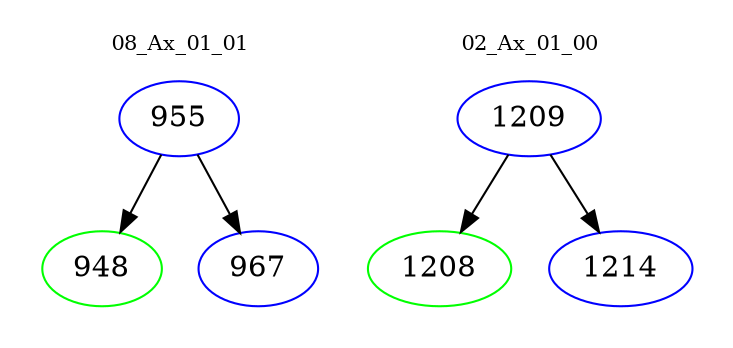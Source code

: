 digraph{
subgraph cluster_0 {
color = white
label = "08_Ax_01_01";
fontsize=10;
T0_955 [label="955", color="blue"]
T0_955 -> T0_948 [color="black"]
T0_948 [label="948", color="green"]
T0_955 -> T0_967 [color="black"]
T0_967 [label="967", color="blue"]
}
subgraph cluster_1 {
color = white
label = "02_Ax_01_00";
fontsize=10;
T1_1209 [label="1209", color="blue"]
T1_1209 -> T1_1208 [color="black"]
T1_1208 [label="1208", color="green"]
T1_1209 -> T1_1214 [color="black"]
T1_1214 [label="1214", color="blue"]
}
}
